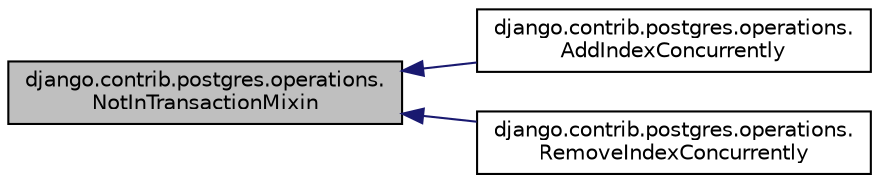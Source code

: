 digraph "django.contrib.postgres.operations.NotInTransactionMixin"
{
 // LATEX_PDF_SIZE
  edge [fontname="Helvetica",fontsize="10",labelfontname="Helvetica",labelfontsize="10"];
  node [fontname="Helvetica",fontsize="10",shape=record];
  rankdir="LR";
  Node1 [label="django.contrib.postgres.operations.\lNotInTransactionMixin",height=0.2,width=0.4,color="black", fillcolor="grey75", style="filled", fontcolor="black",tooltip=" "];
  Node1 -> Node2 [dir="back",color="midnightblue",fontsize="10",style="solid",fontname="Helvetica"];
  Node2 [label="django.contrib.postgres.operations.\lAddIndexConcurrently",height=0.2,width=0.4,color="black", fillcolor="white", style="filled",URL="$d8/da7/classdjango_1_1contrib_1_1postgres_1_1operations_1_1_add_index_concurrently.html",tooltip=" "];
  Node1 -> Node3 [dir="back",color="midnightblue",fontsize="10",style="solid",fontname="Helvetica"];
  Node3 [label="django.contrib.postgres.operations.\lRemoveIndexConcurrently",height=0.2,width=0.4,color="black", fillcolor="white", style="filled",URL="$d6/d9b/classdjango_1_1contrib_1_1postgres_1_1operations_1_1_remove_index_concurrently.html",tooltip=" "];
}
